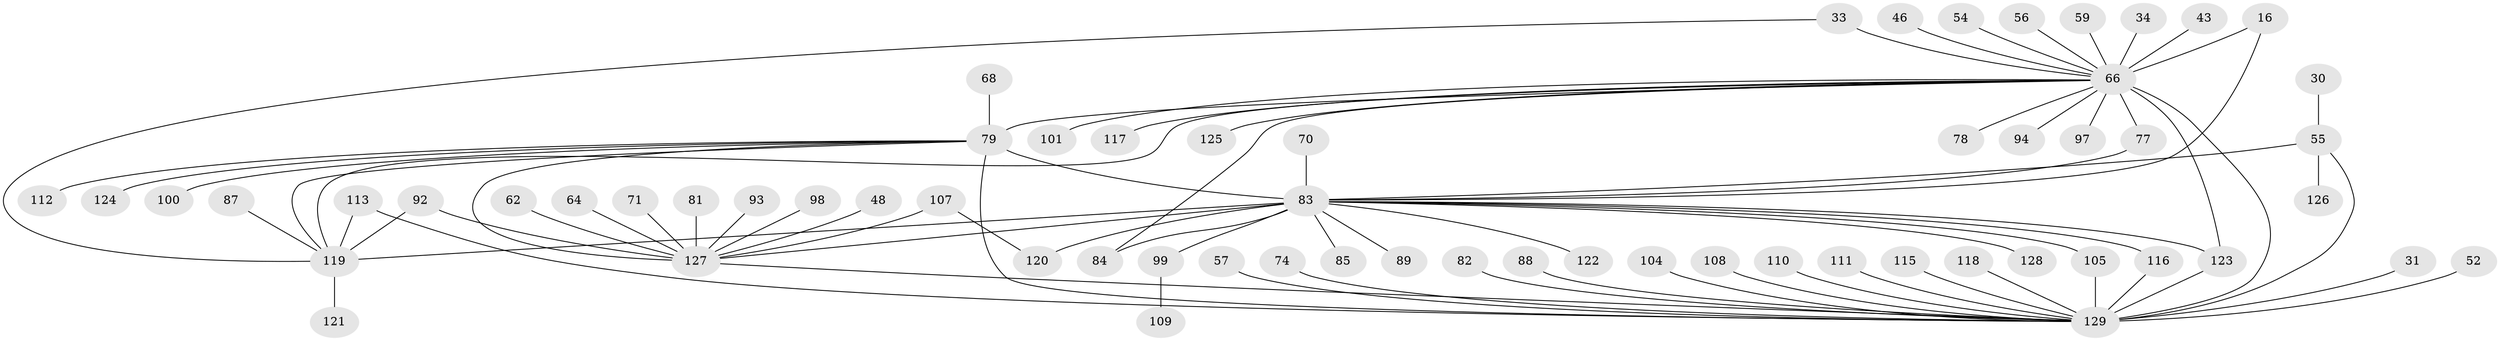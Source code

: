 // original degree distribution, {12: 0.015503875968992248, 15: 0.015503875968992248, 16: 0.007751937984496124, 8: 0.015503875968992248, 13: 0.007751937984496124, 3: 0.11627906976744186, 6: 0.015503875968992248, 5: 0.023255813953488372, 2: 0.23255813953488372, 7: 0.03875968992248062, 1: 0.4263565891472868, 4: 0.06201550387596899, 9: 0.023255813953488372}
// Generated by graph-tools (version 1.1) at 2025/46/03/09/25 04:46:50]
// undirected, 64 vertices, 80 edges
graph export_dot {
graph [start="1"]
  node [color=gray90,style=filled];
  16;
  30;
  31;
  33;
  34;
  43;
  46;
  48;
  52;
  54;
  55 [super="+53"];
  56;
  57;
  59;
  62;
  64;
  66 [super="+51+50+39"];
  68;
  70;
  71;
  74;
  77;
  78;
  79 [super="+24+20+69+15+2"];
  81;
  82;
  83 [super="+38+3"];
  84 [super="+61"];
  85;
  87;
  88 [super="+58"];
  89;
  92 [super="+67+86"];
  93;
  94;
  97;
  98;
  99 [super="+95"];
  100;
  101;
  104 [super="+96"];
  105 [super="+91+49+37"];
  107;
  108;
  109;
  110;
  111;
  112;
  113;
  115;
  116 [super="+106"];
  117 [super="+19"];
  118;
  119 [super="+47+75+76"];
  120 [super="+35"];
  121;
  122;
  123 [super="+18+80"];
  124;
  125;
  126;
  127 [super="+44+90+102+114"];
  128 [super="+72"];
  129 [super="+17+7+103+23+41+14+73"];
  16 -- 83;
  16 -- 66;
  30 -- 55;
  31 -- 129;
  33 -- 119;
  33 -- 66 [weight=2];
  34 -- 66 [weight=2];
  43 -- 66;
  46 -- 66;
  48 -- 127;
  52 -- 129;
  54 -- 66;
  55 -- 129 [weight=3];
  55 -- 126;
  55 -- 83 [weight=3];
  56 -- 66;
  57 -- 129;
  59 -- 66;
  62 -- 127;
  64 -- 127;
  66 -- 94;
  66 -- 78;
  66 -- 129 [weight=8];
  66 -- 77;
  66 -- 79 [weight=2];
  66 -- 84;
  66 -- 97;
  66 -- 101;
  66 -- 117;
  66 -- 123 [weight=3];
  66 -- 125;
  66 -- 119;
  68 -- 79;
  70 -- 83;
  71 -- 127;
  74 -- 129;
  77 -- 83;
  79 -- 119 [weight=2];
  79 -- 129 [weight=6];
  79 -- 127 [weight=3];
  79 -- 100;
  79 -- 112;
  79 -- 83 [weight=5];
  79 -- 124;
  81 -- 127;
  82 -- 129;
  83 -- 105 [weight=2];
  83 -- 128;
  83 -- 84;
  83 -- 85;
  83 -- 89;
  83 -- 99 [weight=2];
  83 -- 116;
  83 -- 119 [weight=3];
  83 -- 120;
  83 -- 122;
  83 -- 127 [weight=3];
  83 -- 123;
  87 -- 119;
  88 -- 129;
  92 -- 127 [weight=2];
  92 -- 119;
  93 -- 127;
  98 -- 127;
  99 -- 109;
  104 -- 129;
  105 -- 129 [weight=4];
  107 -- 120 [weight=2];
  107 -- 127;
  108 -- 129;
  110 -- 129;
  111 -- 129;
  113 -- 129 [weight=2];
  113 -- 119;
  115 -- 129;
  116 -- 129;
  118 -- 129;
  119 -- 121;
  123 -- 129 [weight=2];
  127 -- 129;
}

